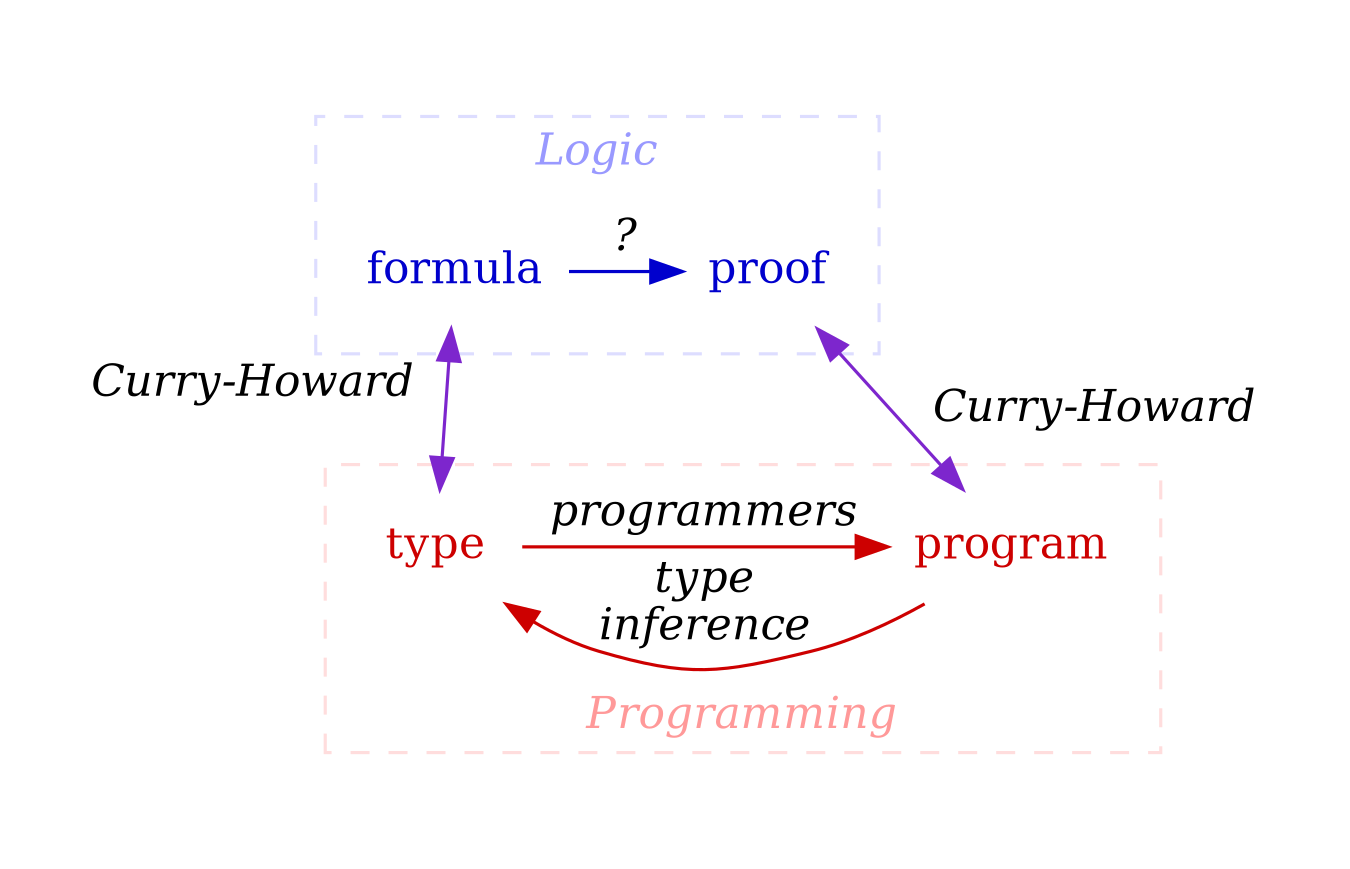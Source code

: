 digraph x {
  pad=0.4
  size="9,15!"
  node [shape=none]
  edge [color=grey fontname="times-italic"]

  subgraph cluster_logic {
    label=<Logic>
    color="#ddddff"
    fontcolor="#9999ff"
    fontname="times-italic"
    style=dashed

    formula [fontcolor=blue3]
    proof [fontcolor=blue3]
    
    { rank=same formula proof }
  }
 
  subgraph cluster_prog {
    label="\nProgramming"
    labelloc=b
    color="#ffdddd"
    fontcolor="#ff9999"
    fontname="times-italic"
    style=dashed
    
    program [fontcolor=red3]
    type [fontcolor=red3]
    
    { rank=same type program }  
  }

  type -> program [label="programmers",color=red3]
  program -> type [label="type\ninference",color=red3]

  formula -> proof [label="?",color=blue3]

  formula -> type [xlabel="Curry-Howard  ",dir=both,color=purple3]
  program -> proof [label="  Curry-Howard",dir=both,color=purple3]
 
}